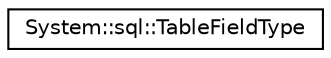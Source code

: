 digraph G
{
  edge [fontname="Helvetica",fontsize="10",labelfontname="Helvetica",labelfontsize="10"];
  node [fontname="Helvetica",fontsize="10",shape=record];
  rankdir="LR";
  Node1 [label="System::sql::TableFieldType",height=0.2,width=0.4,color="black", fillcolor="white", style="filled",URL="$class_system_1_1sql_1_1_table_field_type.html"];
}

